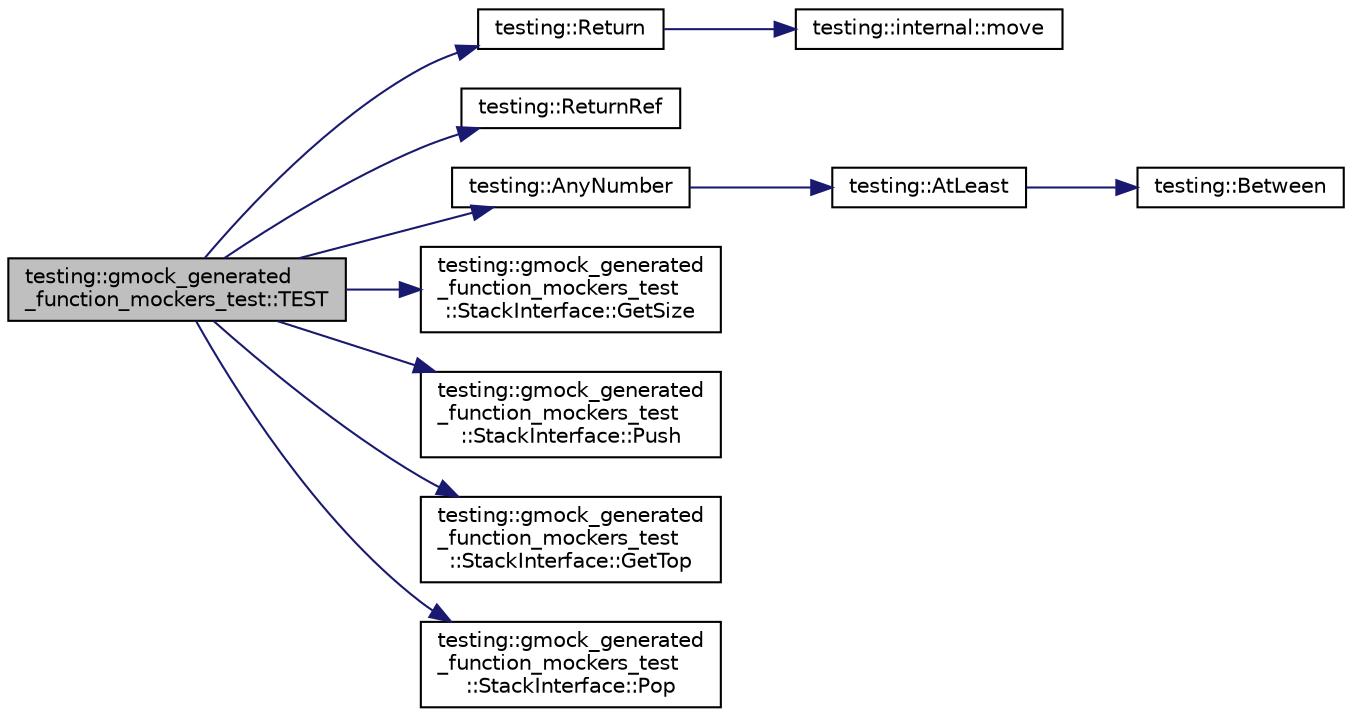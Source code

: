 digraph "testing::gmock_generated_function_mockers_test::TEST"
{
  edge [fontname="Helvetica",fontsize="10",labelfontname="Helvetica",labelfontsize="10"];
  node [fontname="Helvetica",fontsize="10",shape=record];
  rankdir="LR";
  Node3 [label="testing::gmock_generated\l_function_mockers_test::TEST",height=0.2,width=0.4,color="black", fillcolor="grey75", style="filled", fontcolor="black"];
  Node3 -> Node4 [color="midnightblue",fontsize="10",style="solid",fontname="Helvetica"];
  Node4 [label="testing::Return",height=0.2,width=0.4,color="black", fillcolor="white", style="filled",URL="$d0/d75/namespacetesting.html#af6d1c13e9376c77671e37545cd84359c"];
  Node4 -> Node5 [color="midnightblue",fontsize="10",style="solid",fontname="Helvetica"];
  Node5 [label="testing::internal::move",height=0.2,width=0.4,color="black", fillcolor="white", style="filled",URL="$d0/da7/namespacetesting_1_1internal.html#a0f6d06bf8c3093b9c22bb08723db201e"];
  Node3 -> Node6 [color="midnightblue",fontsize="10",style="solid",fontname="Helvetica"];
  Node6 [label="testing::ReturnRef",height=0.2,width=0.4,color="black", fillcolor="white", style="filled",URL="$d0/d75/namespacetesting.html#a18eda8fe9c89ee856c199a2e04ca1641"];
  Node3 -> Node7 [color="midnightblue",fontsize="10",style="solid",fontname="Helvetica"];
  Node7 [label="testing::AnyNumber",height=0.2,width=0.4,color="black", fillcolor="white", style="filled",URL="$d0/d75/namespacetesting.html#aa1f8a6371097e1e9b8d6866020f35252"];
  Node7 -> Node8 [color="midnightblue",fontsize="10",style="solid",fontname="Helvetica"];
  Node8 [label="testing::AtLeast",height=0.2,width=0.4,color="black", fillcolor="white", style="filled",URL="$d0/d75/namespacetesting.html#a137297cb3c582843989fbd937cf0fed2"];
  Node8 -> Node9 [color="midnightblue",fontsize="10",style="solid",fontname="Helvetica"];
  Node9 [label="testing::Between",height=0.2,width=0.4,color="black", fillcolor="white", style="filled",URL="$d0/d75/namespacetesting.html#a3bb2d3cdd3fdf5b4be1480fce549918e"];
  Node3 -> Node10 [color="midnightblue",fontsize="10",style="solid",fontname="Helvetica"];
  Node10 [label="testing::gmock_generated\l_function_mockers_test\l::StackInterface::GetSize",height=0.2,width=0.4,color="black", fillcolor="white", style="filled",URL="$da/d56/classtesting_1_1gmock__generated__function__mockers__test_1_1_stack_interface.html#a537ec8647a2333f50e5f923a85b90eba"];
  Node3 -> Node11 [color="midnightblue",fontsize="10",style="solid",fontname="Helvetica"];
  Node11 [label="testing::gmock_generated\l_function_mockers_test\l::StackInterface::Push",height=0.2,width=0.4,color="black", fillcolor="white", style="filled",URL="$da/d56/classtesting_1_1gmock__generated__function__mockers__test_1_1_stack_interface.html#a49448f6195021fee947d37b80b6e5d30"];
  Node3 -> Node12 [color="midnightblue",fontsize="10",style="solid",fontname="Helvetica"];
  Node12 [label="testing::gmock_generated\l_function_mockers_test\l::StackInterface::GetTop",height=0.2,width=0.4,color="black", fillcolor="white", style="filled",URL="$da/d56/classtesting_1_1gmock__generated__function__mockers__test_1_1_stack_interface.html#af36e32b9ae568100363466d1ebf95364"];
  Node3 -> Node13 [color="midnightblue",fontsize="10",style="solid",fontname="Helvetica"];
  Node13 [label="testing::gmock_generated\l_function_mockers_test\l::StackInterface::Pop",height=0.2,width=0.4,color="black", fillcolor="white", style="filled",URL="$da/d56/classtesting_1_1gmock__generated__function__mockers__test_1_1_stack_interface.html#a1a6646d1d9febe90c607b9b3e4539b67"];
}
